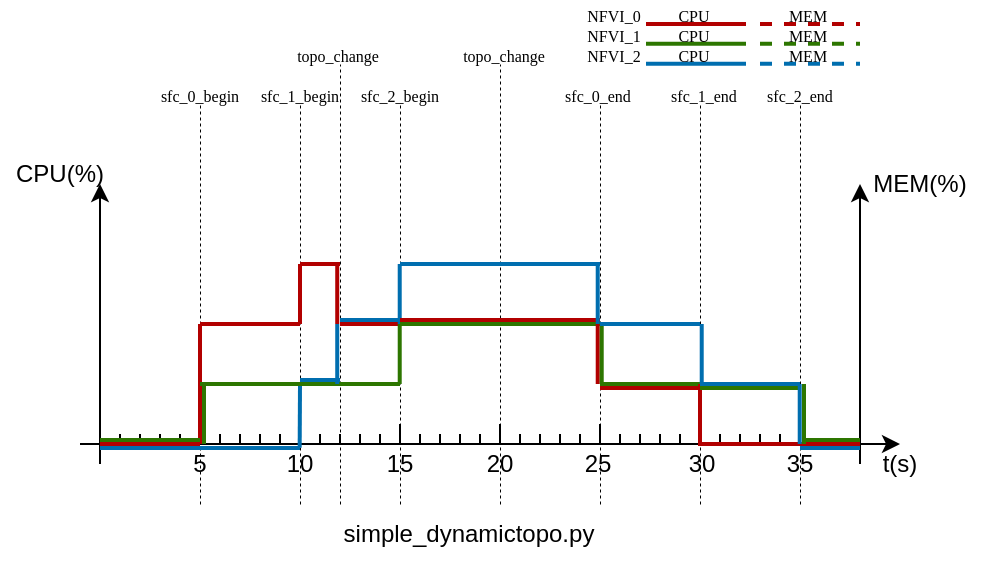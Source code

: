 <mxfile version="26.1.1">
  <diagram name="第 1 页" id="WEnF7P9KMiBjaiylGjio">
    <mxGraphModel dx="679" dy="395" grid="1" gridSize="10" guides="1" tooltips="1" connect="1" arrows="1" fold="1" page="1" pageScale="1" pageWidth="827" pageHeight="1169" math="0" shadow="0">
      <root>
        <mxCell id="0" />
        <mxCell id="1" parent="0" />
        <mxCell id="u4J33HEfiw3ZInKi7dee-1" value="" style="endArrow=classic;html=1;rounded=0;" parent="1" edge="1">
          <mxGeometry width="50" height="50" relative="1" as="geometry">
            <mxPoint x="50" y="230" as="sourcePoint" />
            <mxPoint x="460" y="230" as="targetPoint" />
          </mxGeometry>
        </mxCell>
        <mxCell id="u4J33HEfiw3ZInKi7dee-2" value="" style="endArrow=classic;html=1;rounded=0;" parent="1" edge="1">
          <mxGeometry width="50" height="50" relative="1" as="geometry">
            <mxPoint x="60" y="240" as="sourcePoint" />
            <mxPoint x="60" y="100" as="targetPoint" />
          </mxGeometry>
        </mxCell>
        <mxCell id="u4J33HEfiw3ZInKi7dee-3" value="t(s)" style="text;html=1;align=center;verticalAlign=middle;whiteSpace=wrap;rounded=0;" parent="1" vertex="1">
          <mxGeometry x="450" y="230" width="20" height="20" as="geometry" />
        </mxCell>
        <mxCell id="u4J33HEfiw3ZInKi7dee-4" value="CPU(%)" style="text;html=1;align=center;verticalAlign=middle;whiteSpace=wrap;rounded=0;" parent="1" vertex="1">
          <mxGeometry x="10" y="80" width="60" height="30" as="geometry" />
        </mxCell>
        <mxCell id="u4J33HEfiw3ZInKi7dee-5" value="" style="endArrow=none;html=1;rounded=0;" parent="1" edge="1">
          <mxGeometry width="50" height="50" relative="1" as="geometry">
            <mxPoint x="70" y="230" as="sourcePoint" />
            <mxPoint x="70" y="225" as="targetPoint" />
          </mxGeometry>
        </mxCell>
        <mxCell id="u4J33HEfiw3ZInKi7dee-7" value="" style="endArrow=none;html=1;rounded=0;" parent="1" edge="1">
          <mxGeometry width="50" height="50" relative="1" as="geometry">
            <mxPoint x="80" y="230" as="sourcePoint" />
            <mxPoint x="80" y="225" as="targetPoint" />
          </mxGeometry>
        </mxCell>
        <mxCell id="u4J33HEfiw3ZInKi7dee-8" value="" style="endArrow=none;html=1;rounded=0;" parent="1" edge="1">
          <mxGeometry width="50" height="50" relative="1" as="geometry">
            <mxPoint x="90" y="230" as="sourcePoint" />
            <mxPoint x="90" y="225" as="targetPoint" />
          </mxGeometry>
        </mxCell>
        <mxCell id="u4J33HEfiw3ZInKi7dee-9" value="" style="endArrow=none;html=1;rounded=0;" parent="1" edge="1">
          <mxGeometry width="50" height="50" relative="1" as="geometry">
            <mxPoint x="100" y="230" as="sourcePoint" />
            <mxPoint x="100" y="225" as="targetPoint" />
          </mxGeometry>
        </mxCell>
        <mxCell id="u4J33HEfiw3ZInKi7dee-10" value="" style="endArrow=none;html=1;rounded=0;" parent="1" edge="1">
          <mxGeometry width="50" height="50" relative="1" as="geometry">
            <mxPoint x="110" y="230" as="sourcePoint" />
            <mxPoint x="110" y="220" as="targetPoint" />
          </mxGeometry>
        </mxCell>
        <mxCell id="u4J33HEfiw3ZInKi7dee-11" value="" style="endArrow=none;html=1;rounded=0;" parent="1" edge="1">
          <mxGeometry width="50" height="50" relative="1" as="geometry">
            <mxPoint x="120" y="230" as="sourcePoint" />
            <mxPoint x="120" y="225" as="targetPoint" />
          </mxGeometry>
        </mxCell>
        <mxCell id="u4J33HEfiw3ZInKi7dee-12" value="" style="endArrow=none;html=1;rounded=0;" parent="1" edge="1">
          <mxGeometry width="50" height="50" relative="1" as="geometry">
            <mxPoint x="130" y="230" as="sourcePoint" />
            <mxPoint x="130" y="225" as="targetPoint" />
          </mxGeometry>
        </mxCell>
        <mxCell id="u4J33HEfiw3ZInKi7dee-13" value="" style="endArrow=none;html=1;rounded=0;" parent="1" edge="1">
          <mxGeometry width="50" height="50" relative="1" as="geometry">
            <mxPoint x="140" y="230" as="sourcePoint" />
            <mxPoint x="140" y="225" as="targetPoint" />
          </mxGeometry>
        </mxCell>
        <mxCell id="u4J33HEfiw3ZInKi7dee-14" value="" style="endArrow=none;html=1;rounded=0;" parent="1" edge="1">
          <mxGeometry width="50" height="50" relative="1" as="geometry">
            <mxPoint x="150" y="230" as="sourcePoint" />
            <mxPoint x="150" y="225" as="targetPoint" />
          </mxGeometry>
        </mxCell>
        <mxCell id="u4J33HEfiw3ZInKi7dee-15" value="" style="endArrow=none;html=1;rounded=0;" parent="1" edge="1">
          <mxGeometry width="50" height="50" relative="1" as="geometry">
            <mxPoint x="160" y="230" as="sourcePoint" />
            <mxPoint x="160" y="220" as="targetPoint" />
          </mxGeometry>
        </mxCell>
        <mxCell id="u4J33HEfiw3ZInKi7dee-16" value="" style="endArrow=none;html=1;rounded=0;" parent="1" edge="1">
          <mxGeometry width="50" height="50" relative="1" as="geometry">
            <mxPoint x="170" y="230" as="sourcePoint" />
            <mxPoint x="170" y="225" as="targetPoint" />
          </mxGeometry>
        </mxCell>
        <mxCell id="u4J33HEfiw3ZInKi7dee-17" value="" style="endArrow=none;html=1;rounded=0;" parent="1" edge="1">
          <mxGeometry width="50" height="50" relative="1" as="geometry">
            <mxPoint x="180" y="230" as="sourcePoint" />
            <mxPoint x="180" y="225" as="targetPoint" />
          </mxGeometry>
        </mxCell>
        <mxCell id="u4J33HEfiw3ZInKi7dee-18" value="" style="endArrow=none;html=1;rounded=0;" parent="1" edge="1">
          <mxGeometry width="50" height="50" relative="1" as="geometry">
            <mxPoint x="190" y="230" as="sourcePoint" />
            <mxPoint x="190" y="225" as="targetPoint" />
          </mxGeometry>
        </mxCell>
        <mxCell id="u4J33HEfiw3ZInKi7dee-19" value="" style="endArrow=none;html=1;rounded=0;" parent="1" edge="1">
          <mxGeometry width="50" height="50" relative="1" as="geometry">
            <mxPoint x="200" y="230" as="sourcePoint" />
            <mxPoint x="200" y="225" as="targetPoint" />
          </mxGeometry>
        </mxCell>
        <mxCell id="u4J33HEfiw3ZInKi7dee-20" value="" style="endArrow=none;html=1;rounded=0;" parent="1" edge="1">
          <mxGeometry width="50" height="50" relative="1" as="geometry">
            <mxPoint x="210" y="230" as="sourcePoint" />
            <mxPoint x="210" y="220" as="targetPoint" />
          </mxGeometry>
        </mxCell>
        <mxCell id="u4J33HEfiw3ZInKi7dee-21" value="" style="endArrow=none;html=1;rounded=0;" parent="1" edge="1">
          <mxGeometry width="50" height="50" relative="1" as="geometry">
            <mxPoint x="220" y="230" as="sourcePoint" />
            <mxPoint x="220" y="225" as="targetPoint" />
          </mxGeometry>
        </mxCell>
        <mxCell id="u4J33HEfiw3ZInKi7dee-22" value="5" style="text;html=1;align=center;verticalAlign=middle;whiteSpace=wrap;rounded=0;" parent="1" vertex="1">
          <mxGeometry x="105" y="235" width="10" height="10" as="geometry" />
        </mxCell>
        <mxCell id="u4J33HEfiw3ZInKi7dee-23" value="" style="endArrow=none;html=1;rounded=0;" parent="1" edge="1">
          <mxGeometry width="50" height="50" relative="1" as="geometry">
            <mxPoint x="230" y="230" as="sourcePoint" />
            <mxPoint x="230" y="225" as="targetPoint" />
          </mxGeometry>
        </mxCell>
        <mxCell id="u4J33HEfiw3ZInKi7dee-24" value="" style="endArrow=none;html=1;rounded=0;" parent="1" edge="1">
          <mxGeometry width="50" height="50" relative="1" as="geometry">
            <mxPoint x="240" y="230" as="sourcePoint" />
            <mxPoint x="240" y="225" as="targetPoint" />
          </mxGeometry>
        </mxCell>
        <mxCell id="u4J33HEfiw3ZInKi7dee-25" value="" style="endArrow=none;html=1;rounded=0;" parent="1" edge="1">
          <mxGeometry width="50" height="50" relative="1" as="geometry">
            <mxPoint x="250" y="230" as="sourcePoint" />
            <mxPoint x="250" y="225" as="targetPoint" />
          </mxGeometry>
        </mxCell>
        <mxCell id="u4J33HEfiw3ZInKi7dee-26" value="" style="endArrow=none;html=1;rounded=0;" parent="1" edge="1">
          <mxGeometry width="50" height="50" relative="1" as="geometry">
            <mxPoint x="260" y="230" as="sourcePoint" />
            <mxPoint x="260" y="220" as="targetPoint" />
          </mxGeometry>
        </mxCell>
        <mxCell id="u4J33HEfiw3ZInKi7dee-27" value="" style="endArrow=none;html=1;rounded=0;" parent="1" edge="1">
          <mxGeometry width="50" height="50" relative="1" as="geometry">
            <mxPoint x="270" y="230" as="sourcePoint" />
            <mxPoint x="270" y="225" as="targetPoint" />
          </mxGeometry>
        </mxCell>
        <mxCell id="u4J33HEfiw3ZInKi7dee-28" value="" style="endArrow=none;html=1;rounded=0;" parent="1" edge="1">
          <mxGeometry width="50" height="50" relative="1" as="geometry">
            <mxPoint x="280" y="230" as="sourcePoint" />
            <mxPoint x="280" y="225" as="targetPoint" />
          </mxGeometry>
        </mxCell>
        <mxCell id="u4J33HEfiw3ZInKi7dee-29" value="" style="endArrow=none;html=1;rounded=0;" parent="1" edge="1">
          <mxGeometry width="50" height="50" relative="1" as="geometry">
            <mxPoint x="290" y="230" as="sourcePoint" />
            <mxPoint x="290" y="225" as="targetPoint" />
          </mxGeometry>
        </mxCell>
        <mxCell id="u4J33HEfiw3ZInKi7dee-31" value="10" style="text;html=1;align=center;verticalAlign=middle;whiteSpace=wrap;rounded=0;" parent="1" vertex="1">
          <mxGeometry x="155" y="235" width="10" height="10" as="geometry" />
        </mxCell>
        <mxCell id="u4J33HEfiw3ZInKi7dee-32" value="15" style="text;html=1;align=center;verticalAlign=middle;whiteSpace=wrap;rounded=0;" parent="1" vertex="1">
          <mxGeometry x="205" y="235" width="10" height="10" as="geometry" />
        </mxCell>
        <mxCell id="u4J33HEfiw3ZInKi7dee-33" value="20" style="text;html=1;align=center;verticalAlign=middle;whiteSpace=wrap;rounded=0;" parent="1" vertex="1">
          <mxGeometry x="255" y="235" width="10" height="10" as="geometry" />
        </mxCell>
        <mxCell id="u4J33HEfiw3ZInKi7dee-34" value="" style="endArrow=none;html=1;rounded=0;" parent="1" edge="1">
          <mxGeometry width="50" height="50" relative="1" as="geometry">
            <mxPoint x="300" y="230" as="sourcePoint" />
            <mxPoint x="300" y="225" as="targetPoint" />
          </mxGeometry>
        </mxCell>
        <mxCell id="u4J33HEfiw3ZInKi7dee-35" value="" style="endArrow=none;html=1;rounded=0;" parent="1" edge="1">
          <mxGeometry width="50" height="50" relative="1" as="geometry">
            <mxPoint x="310" y="230" as="sourcePoint" />
            <mxPoint x="310" y="220" as="targetPoint" />
          </mxGeometry>
        </mxCell>
        <mxCell id="u4J33HEfiw3ZInKi7dee-36" value="" style="endArrow=none;html=1;rounded=0;" parent="1" edge="1">
          <mxGeometry width="50" height="50" relative="1" as="geometry">
            <mxPoint x="320" y="230" as="sourcePoint" />
            <mxPoint x="320" y="225" as="targetPoint" />
          </mxGeometry>
        </mxCell>
        <mxCell id="u4J33HEfiw3ZInKi7dee-37" value="" style="endArrow=none;html=1;rounded=0;" parent="1" edge="1">
          <mxGeometry width="50" height="50" relative="1" as="geometry">
            <mxPoint x="330" y="230" as="sourcePoint" />
            <mxPoint x="330" y="225" as="targetPoint" />
          </mxGeometry>
        </mxCell>
        <mxCell id="u4J33HEfiw3ZInKi7dee-38" value="" style="endArrow=none;html=1;rounded=0;" parent="1" edge="1">
          <mxGeometry width="50" height="50" relative="1" as="geometry">
            <mxPoint x="340" y="230" as="sourcePoint" />
            <mxPoint x="340" y="225" as="targetPoint" />
          </mxGeometry>
        </mxCell>
        <mxCell id="u4J33HEfiw3ZInKi7dee-39" value="" style="endArrow=none;html=1;rounded=0;" parent="1" edge="1">
          <mxGeometry width="50" height="50" relative="1" as="geometry">
            <mxPoint x="350" y="230" as="sourcePoint" />
            <mxPoint x="350" y="225" as="targetPoint" />
          </mxGeometry>
        </mxCell>
        <mxCell id="u4J33HEfiw3ZInKi7dee-40" value="" style="endArrow=none;html=1;rounded=0;" parent="1" edge="1">
          <mxGeometry width="50" height="50" relative="1" as="geometry">
            <mxPoint x="360" y="230" as="sourcePoint" />
            <mxPoint x="360" y="220" as="targetPoint" />
          </mxGeometry>
        </mxCell>
        <mxCell id="u4J33HEfiw3ZInKi7dee-41" value="25" style="text;html=1;align=center;verticalAlign=middle;whiteSpace=wrap;rounded=0;" parent="1" vertex="1">
          <mxGeometry x="304" y="235" width="10" height="10" as="geometry" />
        </mxCell>
        <mxCell id="u4J33HEfiw3ZInKi7dee-42" value="30" style="text;html=1;align=center;verticalAlign=middle;whiteSpace=wrap;rounded=0;" parent="1" vertex="1">
          <mxGeometry x="356" y="235" width="10" height="10" as="geometry" />
        </mxCell>
        <mxCell id="u4J33HEfiw3ZInKi7dee-43" value="" style="endArrow=none;html=1;strokeWidth=2;rounded=0;fillColor=#e51400;strokeColor=#B20000;" parent="1" edge="1">
          <mxGeometry width="50" height="50" relative="1" as="geometry">
            <mxPoint x="333" y="20" as="sourcePoint" />
            <mxPoint x="383" y="20" as="targetPoint" />
          </mxGeometry>
        </mxCell>
        <mxCell id="u4J33HEfiw3ZInKi7dee-44" value="" style="endArrow=classic;html=1;rounded=0;" parent="1" edge="1">
          <mxGeometry width="50" height="50" relative="1" as="geometry">
            <mxPoint x="440" y="240" as="sourcePoint" />
            <mxPoint x="440" y="100" as="targetPoint" />
          </mxGeometry>
        </mxCell>
        <mxCell id="u4J33HEfiw3ZInKi7dee-45" value="MEM(%)" style="text;html=1;align=center;verticalAlign=middle;whiteSpace=wrap;rounded=0;" parent="1" vertex="1">
          <mxGeometry x="440" y="90" width="60" height="20" as="geometry" />
        </mxCell>
        <mxCell id="u4J33HEfiw3ZInKi7dee-46" value="" style="endArrow=none;dashed=1;html=1;rounded=0;strokeWidth=0.5;" parent="1" edge="1">
          <mxGeometry width="50" height="50" relative="1" as="geometry">
            <mxPoint x="110" y="260" as="sourcePoint" />
            <mxPoint x="110" y="60" as="targetPoint" />
          </mxGeometry>
        </mxCell>
        <mxCell id="u4J33HEfiw3ZInKi7dee-47" value="" style="endArrow=none;dashed=1;html=1;rounded=0;strokeWidth=0.5;" parent="1" edge="1">
          <mxGeometry width="50" height="50" relative="1" as="geometry">
            <mxPoint x="310" y="260" as="sourcePoint" />
            <mxPoint x="310" y="60" as="targetPoint" />
          </mxGeometry>
        </mxCell>
        <mxCell id="u4J33HEfiw3ZInKi7dee-48" value="" style="endArrow=none;dashed=1;html=1;rounded=0;strokeWidth=0.5;" parent="1" edge="1">
          <mxGeometry width="50" height="50" relative="1" as="geometry">
            <mxPoint x="160" y="260" as="sourcePoint" />
            <mxPoint x="160" y="60" as="targetPoint" />
          </mxGeometry>
        </mxCell>
        <mxCell id="u4J33HEfiw3ZInKi7dee-49" value="" style="endArrow=none;dashed=1;html=1;rounded=0;strokeWidth=0.5;" parent="1" edge="1">
          <mxGeometry width="50" height="50" relative="1" as="geometry">
            <mxPoint x="360" y="260" as="sourcePoint" />
            <mxPoint x="360" y="60" as="targetPoint" />
          </mxGeometry>
        </mxCell>
        <mxCell id="u4J33HEfiw3ZInKi7dee-50" value="" style="endArrow=none;dashed=1;html=1;rounded=0;strokeWidth=0.5;" parent="1" edge="1">
          <mxGeometry width="50" height="50" relative="1" as="geometry">
            <mxPoint x="210" y="260" as="sourcePoint" />
            <mxPoint x="210" y="60" as="targetPoint" />
          </mxGeometry>
        </mxCell>
        <mxCell id="u4J33HEfiw3ZInKi7dee-51" value="" style="endArrow=none;dashed=1;html=1;rounded=0;strokeWidth=0.5;" parent="1" edge="1">
          <mxGeometry width="50" height="50" relative="1" as="geometry">
            <mxPoint x="410" y="260" as="sourcePoint" />
            <mxPoint x="410" y="60" as="targetPoint" />
          </mxGeometry>
        </mxCell>
        <mxCell id="u4J33HEfiw3ZInKi7dee-52" value="" style="endArrow=none;html=1;rounded=0;" parent="1" edge="1">
          <mxGeometry width="50" height="50" relative="1" as="geometry">
            <mxPoint x="370" y="230" as="sourcePoint" />
            <mxPoint x="370" y="225" as="targetPoint" />
          </mxGeometry>
        </mxCell>
        <mxCell id="u4J33HEfiw3ZInKi7dee-53" value="" style="endArrow=none;html=1;rounded=0;" parent="1" edge="1">
          <mxGeometry width="50" height="50" relative="1" as="geometry">
            <mxPoint x="380" y="230" as="sourcePoint" />
            <mxPoint x="380" y="225" as="targetPoint" />
          </mxGeometry>
        </mxCell>
        <mxCell id="u4J33HEfiw3ZInKi7dee-54" value="" style="endArrow=none;html=1;rounded=0;" parent="1" edge="1">
          <mxGeometry width="50" height="50" relative="1" as="geometry">
            <mxPoint x="390" y="230" as="sourcePoint" />
            <mxPoint x="390" y="225" as="targetPoint" />
          </mxGeometry>
        </mxCell>
        <mxCell id="u4J33HEfiw3ZInKi7dee-55" value="" style="endArrow=none;html=1;rounded=0;" parent="1" edge="1">
          <mxGeometry width="50" height="50" relative="1" as="geometry">
            <mxPoint x="400" y="230" as="sourcePoint" />
            <mxPoint x="400" y="225" as="targetPoint" />
          </mxGeometry>
        </mxCell>
        <mxCell id="u4J33HEfiw3ZInKi7dee-56" value="" style="endArrow=none;html=1;rounded=0;" parent="1" edge="1">
          <mxGeometry width="50" height="50" relative="1" as="geometry">
            <mxPoint x="410" y="230" as="sourcePoint" />
            <mxPoint x="410" y="220" as="targetPoint" />
          </mxGeometry>
        </mxCell>
        <mxCell id="u4J33HEfiw3ZInKi7dee-57" value="35" style="text;html=1;align=center;verticalAlign=middle;whiteSpace=wrap;rounded=0;" parent="1" vertex="1">
          <mxGeometry x="405" y="235" width="10" height="10" as="geometry" />
        </mxCell>
        <mxCell id="u4J33HEfiw3ZInKi7dee-58" value="&lt;font style=&quot;font-size: 8px;&quot; face=&quot;Times New Roman&quot;&gt;sfc_0_begin&lt;/font&gt;" style="text;html=1;align=center;verticalAlign=middle;whiteSpace=wrap;rounded=0;" parent="1" vertex="1">
          <mxGeometry x="86.25" y="50" width="47.5" height="10" as="geometry" />
        </mxCell>
        <mxCell id="u4J33HEfiw3ZInKi7dee-59" value="&lt;font style=&quot;font-size: 8px;&quot; face=&quot;Times New Roman&quot;&gt;sfc_0_end&lt;/font&gt;" style="text;html=1;align=center;verticalAlign=middle;whiteSpace=wrap;rounded=0;" parent="1" vertex="1">
          <mxGeometry x="285.25" y="50" width="47.5" height="10" as="geometry" />
        </mxCell>
        <mxCell id="u4J33HEfiw3ZInKi7dee-60" value="&lt;font style=&quot;font-size: 8px;&quot; face=&quot;Times New Roman&quot;&gt;sfc_1_begin&lt;/font&gt;" style="text;html=1;align=center;verticalAlign=middle;whiteSpace=wrap;rounded=0;" parent="1" vertex="1">
          <mxGeometry x="136.25" y="50" width="47.5" height="10" as="geometry" />
        </mxCell>
        <mxCell id="u4J33HEfiw3ZInKi7dee-62" value="&lt;font style=&quot;font-size: 8px;&quot; face=&quot;Times New Roman&quot;&gt;sfc_1_end&lt;/font&gt;" style="text;html=1;align=center;verticalAlign=middle;whiteSpace=wrap;rounded=0;" parent="1" vertex="1">
          <mxGeometry x="338" y="50" width="47.5" height="10" as="geometry" />
        </mxCell>
        <mxCell id="u4J33HEfiw3ZInKi7dee-64" value="&lt;font style=&quot;font-size: 8px;&quot; face=&quot;Times New Roman&quot;&gt;sfc_2_begin&lt;/font&gt;" style="text;html=1;align=center;verticalAlign=middle;whiteSpace=wrap;rounded=0;" parent="1" vertex="1">
          <mxGeometry x="186.25" y="50" width="47.5" height="10" as="geometry" />
        </mxCell>
        <mxCell id="u4J33HEfiw3ZInKi7dee-65" value="&lt;font style=&quot;font-size: 8px;&quot; face=&quot;Times New Roman&quot;&gt;sfc_2_end&lt;/font&gt;" style="text;html=1;align=center;verticalAlign=middle;whiteSpace=wrap;rounded=0;" parent="1" vertex="1">
          <mxGeometry x="385.5" y="50" width="47.5" height="10" as="geometry" />
        </mxCell>
        <mxCell id="u4J33HEfiw3ZInKi7dee-66" value="" style="endArrow=none;dashed=1;html=1;rounded=0;strokeWidth=0.5;" parent="1" edge="1">
          <mxGeometry width="50" height="50" relative="1" as="geometry">
            <mxPoint x="180" y="260" as="sourcePoint" />
            <mxPoint x="180" y="40" as="targetPoint" />
          </mxGeometry>
        </mxCell>
        <mxCell id="u4J33HEfiw3ZInKi7dee-67" value="" style="endArrow=none;dashed=1;html=1;rounded=0;strokeWidth=0.5;" parent="1" edge="1">
          <mxGeometry width="50" height="50" relative="1" as="geometry">
            <mxPoint x="260" y="260" as="sourcePoint" />
            <mxPoint x="260" y="40" as="targetPoint" />
          </mxGeometry>
        </mxCell>
        <mxCell id="u4J33HEfiw3ZInKi7dee-68" value="&lt;font style=&quot;font-size: 8px;&quot; face=&quot;Times New Roman&quot;&gt;topo_change&lt;/font&gt;" style="text;html=1;align=center;verticalAlign=middle;whiteSpace=wrap;rounded=0;" parent="1" vertex="1">
          <mxGeometry x="155" y="30" width="47.5" height="10" as="geometry" />
        </mxCell>
        <mxCell id="u4J33HEfiw3ZInKi7dee-69" value="&lt;font style=&quot;font-size: 8px;&quot; face=&quot;Times New Roman&quot;&gt;topo_change&lt;/font&gt;" style="text;html=1;align=center;verticalAlign=middle;whiteSpace=wrap;rounded=0;" parent="1" vertex="1">
          <mxGeometry x="237.75" y="30" width="47.5" height="10" as="geometry" />
        </mxCell>
        <mxCell id="u4J33HEfiw3ZInKi7dee-79" value="&lt;font style=&quot;font-size: 8px;&quot; face=&quot;Times New Roman&quot;&gt;NFVI_0&lt;/font&gt;" style="text;html=1;align=center;verticalAlign=middle;whiteSpace=wrap;rounded=0;" parent="1" vertex="1">
          <mxGeometry x="292.5" y="10" width="47.5" height="10" as="geometry" />
        </mxCell>
        <mxCell id="u4J33HEfiw3ZInKi7dee-80" value="&lt;font style=&quot;font-size: 8px;&quot; face=&quot;Times New Roman&quot;&gt;NFVI_1&lt;/font&gt;" style="text;html=1;align=center;verticalAlign=middle;whiteSpace=wrap;rounded=0;" parent="1" vertex="1">
          <mxGeometry x="292.5" y="20" width="47.5" height="10" as="geometry" />
        </mxCell>
        <mxCell id="u4J33HEfiw3ZInKi7dee-81" value="" style="endArrow=none;html=1;strokeWidth=2;rounded=0;fillColor=#60a917;strokeColor=#2D7600;" parent="1" edge="1">
          <mxGeometry width="50" height="50" relative="1" as="geometry">
            <mxPoint x="333" y="29.9" as="sourcePoint" />
            <mxPoint x="383" y="29.9" as="targetPoint" />
          </mxGeometry>
        </mxCell>
        <mxCell id="u4J33HEfiw3ZInKi7dee-82" value="&lt;font style=&quot;font-size: 8px;&quot; face=&quot;Times New Roman&quot;&gt;NFVI_2&lt;/font&gt;" style="text;html=1;align=center;verticalAlign=middle;whiteSpace=wrap;rounded=0;" parent="1" vertex="1">
          <mxGeometry x="292.5" y="30" width="47.5" height="10" as="geometry" />
        </mxCell>
        <mxCell id="u4J33HEfiw3ZInKi7dee-83" value="" style="endArrow=none;html=1;strokeWidth=2;rounded=0;fillColor=#1ba1e2;strokeColor=#006EAF;" parent="1" edge="1">
          <mxGeometry width="50" height="50" relative="1" as="geometry">
            <mxPoint x="333" y="39.9" as="sourcePoint" />
            <mxPoint x="383" y="39.9" as="targetPoint" />
          </mxGeometry>
        </mxCell>
        <mxCell id="u4J33HEfiw3ZInKi7dee-84" value="" style="endArrow=none;html=1;strokeWidth=2;rounded=0;fillColor=#e51400;strokeColor=#B20000;dashed=1;" parent="1" edge="1">
          <mxGeometry width="50" height="50" relative="1" as="geometry">
            <mxPoint x="390" y="20" as="sourcePoint" />
            <mxPoint x="440" y="20" as="targetPoint" />
          </mxGeometry>
        </mxCell>
        <mxCell id="u4J33HEfiw3ZInKi7dee-85" value="" style="endArrow=none;html=1;strokeWidth=2;rounded=0;fillColor=#60a917;strokeColor=#2D7600;dashed=1;" parent="1" edge="1">
          <mxGeometry width="50" height="50" relative="1" as="geometry">
            <mxPoint x="390" y="29.9" as="sourcePoint" />
            <mxPoint x="440" y="29.9" as="targetPoint" />
          </mxGeometry>
        </mxCell>
        <mxCell id="u4J33HEfiw3ZInKi7dee-86" value="" style="endArrow=none;html=1;strokeWidth=2;rounded=0;fillColor=#1ba1e2;strokeColor=#006EAF;dashed=1;" parent="1" edge="1">
          <mxGeometry width="50" height="50" relative="1" as="geometry">
            <mxPoint x="390" y="39.9" as="sourcePoint" />
            <mxPoint x="440" y="39.9" as="targetPoint" />
          </mxGeometry>
        </mxCell>
        <mxCell id="u4J33HEfiw3ZInKi7dee-87" value="&lt;font style=&quot;font-size: 8px;&quot; face=&quot;Times New Roman&quot;&gt;CPU&lt;/font&gt;" style="text;html=1;align=center;verticalAlign=middle;whiteSpace=wrap;rounded=0;" parent="1" vertex="1">
          <mxGeometry x="333" y="10" width="47.5" height="10" as="geometry" />
        </mxCell>
        <mxCell id="u4J33HEfiw3ZInKi7dee-88" value="&lt;font style=&quot;font-size: 8px;&quot; face=&quot;Times New Roman&quot;&gt;CPU&lt;/font&gt;" style="text;html=1;align=center;verticalAlign=middle;whiteSpace=wrap;rounded=0;" parent="1" vertex="1">
          <mxGeometry x="333" y="20" width="47.5" height="10" as="geometry" />
        </mxCell>
        <mxCell id="u4J33HEfiw3ZInKi7dee-89" value="&lt;font style=&quot;font-size: 8px;&quot; face=&quot;Times New Roman&quot;&gt;CPU&lt;/font&gt;" style="text;html=1;align=center;verticalAlign=middle;whiteSpace=wrap;rounded=0;" parent="1" vertex="1">
          <mxGeometry x="333" y="30" width="47.5" height="10" as="geometry" />
        </mxCell>
        <mxCell id="u4J33HEfiw3ZInKi7dee-90" value="&lt;font style=&quot;font-size: 8px;&quot; face=&quot;Times New Roman&quot;&gt;MEM&lt;/font&gt;" style="text;html=1;align=center;verticalAlign=middle;whiteSpace=wrap;rounded=0;" parent="1" vertex="1">
          <mxGeometry x="390" y="10" width="47.5" height="10" as="geometry" />
        </mxCell>
        <mxCell id="u4J33HEfiw3ZInKi7dee-91" value="&lt;font style=&quot;font-size: 8px;&quot; face=&quot;Times New Roman&quot;&gt;MEM&lt;/font&gt;" style="text;html=1;align=center;verticalAlign=middle;whiteSpace=wrap;rounded=0;" parent="1" vertex="1">
          <mxGeometry x="390" y="20" width="47.5" height="10" as="geometry" />
        </mxCell>
        <mxCell id="u4J33HEfiw3ZInKi7dee-92" value="&lt;font style=&quot;font-size: 8px;&quot; face=&quot;Times New Roman&quot;&gt;MEM&lt;/font&gt;" style="text;html=1;align=center;verticalAlign=middle;whiteSpace=wrap;rounded=0;" parent="1" vertex="1">
          <mxGeometry x="390" y="30" width="47.5" height="10" as="geometry" />
        </mxCell>
        <mxCell id="u4J33HEfiw3ZInKi7dee-95" value="" style="endArrow=none;html=1;strokeWidth=2;rounded=0;fillColor=#e51400;strokeColor=#B20000;" parent="1" edge="1">
          <mxGeometry width="50" height="50" relative="1" as="geometry">
            <mxPoint x="60" y="230" as="sourcePoint" />
            <mxPoint x="110" y="230" as="targetPoint" />
          </mxGeometry>
        </mxCell>
        <mxCell id="u4J33HEfiw3ZInKi7dee-96" value="" style="endArrow=none;html=1;strokeWidth=2;rounded=0;fillColor=#e51400;strokeColor=#B20000;" parent="1" edge="1">
          <mxGeometry width="50" height="50" relative="1" as="geometry">
            <mxPoint x="110" y="230" as="sourcePoint" />
            <mxPoint x="110" y="170" as="targetPoint" />
          </mxGeometry>
        </mxCell>
        <mxCell id="u4J33HEfiw3ZInKi7dee-97" value="" style="endArrow=none;html=1;strokeWidth=2;rounded=0;fillColor=#60a917;strokeColor=#2D7600;" parent="1" edge="1">
          <mxGeometry width="50" height="50" relative="1" as="geometry">
            <mxPoint x="60" y="228" as="sourcePoint" />
            <mxPoint x="110" y="228" as="targetPoint" />
          </mxGeometry>
        </mxCell>
        <mxCell id="u4J33HEfiw3ZInKi7dee-98" value="" style="endArrow=none;html=1;strokeWidth=2;rounded=0;fillColor=#1ba1e2;strokeColor=#006EAF;" parent="1" edge="1">
          <mxGeometry width="50" height="50" relative="1" as="geometry">
            <mxPoint x="60" y="232" as="sourcePoint" />
            <mxPoint x="160" y="232" as="targetPoint" />
          </mxGeometry>
        </mxCell>
        <mxCell id="u4J33HEfiw3ZInKi7dee-99" value="" style="endArrow=none;html=1;strokeWidth=2;rounded=0;fillColor=#60a917;strokeColor=#2D7600;" parent="1" edge="1">
          <mxGeometry width="50" height="50" relative="1" as="geometry">
            <mxPoint x="112" y="200" as="sourcePoint" />
            <mxPoint x="112" y="230" as="targetPoint" />
          </mxGeometry>
        </mxCell>
        <mxCell id="u4J33HEfiw3ZInKi7dee-100" value="" style="endArrow=none;html=1;strokeWidth=2;rounded=0;fillColor=#e51400;strokeColor=#B20000;" parent="1" edge="1">
          <mxGeometry width="50" height="50" relative="1" as="geometry">
            <mxPoint x="160" y="170" as="sourcePoint" />
            <mxPoint x="110" y="170" as="targetPoint" />
          </mxGeometry>
        </mxCell>
        <mxCell id="u4J33HEfiw3ZInKi7dee-101" value="" style="endArrow=none;html=1;strokeWidth=2;rounded=0;fillColor=#e51400;strokeColor=#B20000;" parent="1" edge="1">
          <mxGeometry width="50" height="50" relative="1" as="geometry">
            <mxPoint x="160" y="170" as="sourcePoint" />
            <mxPoint x="160" y="140" as="targetPoint" />
          </mxGeometry>
        </mxCell>
        <mxCell id="u4J33HEfiw3ZInKi7dee-102" value="" style="endArrow=none;html=1;strokeWidth=2;rounded=0;fillColor=#1ba1e2;strokeColor=#006EAF;entryX=0.484;entryY=-0.319;entryDx=0;entryDy=0;entryPerimeter=0;" parent="1" target="u4J33HEfiw3ZInKi7dee-31" edge="1">
          <mxGeometry width="50" height="50" relative="1" as="geometry">
            <mxPoint x="160" y="200" as="sourcePoint" />
            <mxPoint x="160" y="230" as="targetPoint" />
          </mxGeometry>
        </mxCell>
        <mxCell id="u4J33HEfiw3ZInKi7dee-103" value="" style="endArrow=none;html=1;strokeWidth=2;rounded=0;fillColor=#e51400;strokeColor=#B20000;" parent="1" edge="1">
          <mxGeometry width="50" height="50" relative="1" as="geometry">
            <mxPoint x="180" y="140" as="sourcePoint" />
            <mxPoint x="160" y="140" as="targetPoint" />
          </mxGeometry>
        </mxCell>
        <mxCell id="u4J33HEfiw3ZInKi7dee-104" value="" style="endArrow=none;html=1;strokeWidth=2;rounded=0;fillColor=#e51400;strokeColor=#B20000;" parent="1" edge="1">
          <mxGeometry width="50" height="50" relative="1" as="geometry">
            <mxPoint x="178.61" y="170" as="sourcePoint" />
            <mxPoint x="178.61" y="140" as="targetPoint" />
          </mxGeometry>
        </mxCell>
        <mxCell id="u4J33HEfiw3ZInKi7dee-105" value="" style="endArrow=none;html=1;strokeWidth=2;rounded=0;fillColor=#60a917;strokeColor=#2D7600;" parent="1" edge="1">
          <mxGeometry width="50" height="50" relative="1" as="geometry">
            <mxPoint x="110" y="200" as="sourcePoint" />
            <mxPoint x="210" y="200" as="targetPoint" />
          </mxGeometry>
        </mxCell>
        <mxCell id="u4J33HEfiw3ZInKi7dee-107" value="" style="endArrow=none;html=1;strokeWidth=2;rounded=0;fillColor=#1ba1e2;strokeColor=#006EAF;" parent="1" edge="1">
          <mxGeometry width="50" height="50" relative="1" as="geometry">
            <mxPoint x="160" y="198" as="sourcePoint" />
            <mxPoint x="180" y="198" as="targetPoint" />
          </mxGeometry>
        </mxCell>
        <mxCell id="u4J33HEfiw3ZInKi7dee-108" value="" style="endArrow=none;html=1;strokeWidth=2;rounded=0;fillColor=#1ba1e2;strokeColor=#006EAF;" parent="1" edge="1">
          <mxGeometry width="50" height="50" relative="1" as="geometry">
            <mxPoint x="178.61" y="170" as="sourcePoint" />
            <mxPoint x="178.61" y="200" as="targetPoint" />
          </mxGeometry>
        </mxCell>
        <mxCell id="u4J33HEfiw3ZInKi7dee-109" value="" style="endArrow=none;html=1;strokeWidth=2;rounded=0;fillColor=#e51400;strokeColor=#B20000;" parent="1" edge="1">
          <mxGeometry width="50" height="50" relative="1" as="geometry">
            <mxPoint x="210" y="170" as="sourcePoint" />
            <mxPoint x="180" y="170" as="targetPoint" />
          </mxGeometry>
        </mxCell>
        <mxCell id="u4J33HEfiw3ZInKi7dee-110" value="" style="endArrow=none;html=1;strokeWidth=2;rounded=0;fillColor=#60a917;strokeColor=#2D7600;" parent="1" edge="1">
          <mxGeometry width="50" height="50" relative="1" as="geometry">
            <mxPoint x="209.86" y="170" as="sourcePoint" />
            <mxPoint x="209.86" y="200" as="targetPoint" />
          </mxGeometry>
        </mxCell>
        <mxCell id="u4J33HEfiw3ZInKi7dee-111" value="" style="endArrow=none;html=1;strokeWidth=2;rounded=0;fillColor=#1ba1e2;strokeColor=#006EAF;" parent="1" edge="1">
          <mxGeometry width="50" height="50" relative="1" as="geometry">
            <mxPoint x="180" y="168" as="sourcePoint" />
            <mxPoint x="210" y="168" as="targetPoint" />
          </mxGeometry>
        </mxCell>
        <mxCell id="u4J33HEfiw3ZInKi7dee-112" value="" style="endArrow=none;html=1;strokeWidth=2;rounded=0;fillColor=#1ba1e2;strokeColor=#006EAF;" parent="1" edge="1">
          <mxGeometry width="50" height="50" relative="1" as="geometry">
            <mxPoint x="209.86" y="140" as="sourcePoint" />
            <mxPoint x="209.86" y="170" as="targetPoint" />
          </mxGeometry>
        </mxCell>
        <mxCell id="u4J33HEfiw3ZInKi7dee-113" value="" style="endArrow=none;html=1;strokeWidth=2;rounded=0;fillColor=#1ba1e2;strokeColor=#006EAF;" parent="1" edge="1">
          <mxGeometry width="50" height="50" relative="1" as="geometry">
            <mxPoint x="210" y="140" as="sourcePoint" />
            <mxPoint x="310" y="140" as="targetPoint" />
          </mxGeometry>
        </mxCell>
        <mxCell id="u4J33HEfiw3ZInKi7dee-114" value="" style="endArrow=none;html=1;strokeWidth=2;rounded=0;fillColor=#60a917;strokeColor=#2D7600;" parent="1" edge="1">
          <mxGeometry width="50" height="50" relative="1" as="geometry">
            <mxPoint x="210" y="170" as="sourcePoint" />
            <mxPoint x="310" y="170" as="targetPoint" />
          </mxGeometry>
        </mxCell>
        <mxCell id="u4J33HEfiw3ZInKi7dee-115" value="" style="endArrow=none;html=1;strokeWidth=2;rounded=0;fillColor=#e51400;strokeColor=#B20000;" parent="1" edge="1">
          <mxGeometry width="50" height="50" relative="1" as="geometry">
            <mxPoint x="310" y="168" as="sourcePoint" />
            <mxPoint x="210" y="168" as="targetPoint" />
          </mxGeometry>
        </mxCell>
        <mxCell id="u4J33HEfiw3ZInKi7dee-116" value="" style="endArrow=none;html=1;strokeWidth=2;rounded=0;fillColor=#e51400;strokeColor=#B20000;" parent="1" edge="1">
          <mxGeometry width="50" height="50" relative="1" as="geometry">
            <mxPoint x="308.86" y="200" as="sourcePoint" />
            <mxPoint x="308.86" y="170" as="targetPoint" />
          </mxGeometry>
        </mxCell>
        <mxCell id="u4J33HEfiw3ZInKi7dee-117" value="" style="endArrow=none;html=1;strokeWidth=2;rounded=0;fillColor=#1ba1e2;strokeColor=#006EAF;" parent="1" edge="1">
          <mxGeometry width="50" height="50" relative="1" as="geometry">
            <mxPoint x="308.86" y="140" as="sourcePoint" />
            <mxPoint x="308.86" y="170" as="targetPoint" />
          </mxGeometry>
        </mxCell>
        <mxCell id="u4J33HEfiw3ZInKi7dee-118" value="" style="endArrow=none;html=1;strokeWidth=2;rounded=0;fillColor=#60a917;strokeColor=#2D7600;" parent="1" edge="1">
          <mxGeometry width="50" height="50" relative="1" as="geometry">
            <mxPoint x="310.86" y="170" as="sourcePoint" />
            <mxPoint x="310.86" y="200" as="targetPoint" />
          </mxGeometry>
        </mxCell>
        <mxCell id="u4J33HEfiw3ZInKi7dee-119" value="" style="endArrow=none;html=1;strokeWidth=2;rounded=0;fillColor=#1ba1e2;strokeColor=#006EAF;" parent="1" edge="1">
          <mxGeometry width="50" height="50" relative="1" as="geometry">
            <mxPoint x="310" y="170" as="sourcePoint" />
            <mxPoint x="360" y="170" as="targetPoint" />
          </mxGeometry>
        </mxCell>
        <mxCell id="u4J33HEfiw3ZInKi7dee-120" value="" style="endArrow=none;html=1;strokeWidth=2;rounded=0;fillColor=#60a917;strokeColor=#2D7600;" parent="1" edge="1">
          <mxGeometry width="50" height="50" relative="1" as="geometry">
            <mxPoint x="310" y="200" as="sourcePoint" />
            <mxPoint x="360" y="200" as="targetPoint" />
          </mxGeometry>
        </mxCell>
        <mxCell id="u4J33HEfiw3ZInKi7dee-122" value="" style="endArrow=none;html=1;strokeWidth=2;rounded=0;fillColor=#e51400;strokeColor=#B20000;" parent="1" edge="1">
          <mxGeometry width="50" height="50" relative="1" as="geometry">
            <mxPoint x="360" y="202" as="sourcePoint" />
            <mxPoint x="310" y="202" as="targetPoint" />
          </mxGeometry>
        </mxCell>
        <mxCell id="u4J33HEfiw3ZInKi7dee-123" value="" style="endArrow=none;html=1;strokeWidth=2;rounded=0;fillColor=#e51400;strokeColor=#B20000;" parent="1" edge="1">
          <mxGeometry width="50" height="50" relative="1" as="geometry">
            <mxPoint x="360" y="230" as="sourcePoint" />
            <mxPoint x="360" y="200" as="targetPoint" />
          </mxGeometry>
        </mxCell>
        <mxCell id="u4J33HEfiw3ZInKi7dee-124" value="" style="endArrow=none;html=1;strokeWidth=2;rounded=0;fillColor=#1ba1e2;strokeColor=#006EAF;" parent="1" edge="1">
          <mxGeometry width="50" height="50" relative="1" as="geometry">
            <mxPoint x="360.86" y="170" as="sourcePoint" />
            <mxPoint x="360.86" y="200" as="targetPoint" />
          </mxGeometry>
        </mxCell>
        <mxCell id="u4J33HEfiw3ZInKi7dee-125" value="" style="endArrow=none;html=1;strokeWidth=2;rounded=0;fillColor=#1ba1e2;strokeColor=#006EAF;" parent="1" edge="1">
          <mxGeometry width="50" height="50" relative="1" as="geometry">
            <mxPoint x="360" y="200" as="sourcePoint" />
            <mxPoint x="410" y="200" as="targetPoint" />
          </mxGeometry>
        </mxCell>
        <mxCell id="u4J33HEfiw3ZInKi7dee-126" value="" style="endArrow=none;html=1;strokeWidth=2;rounded=0;fillColor=#60a917;strokeColor=#2D7600;" parent="1" edge="1">
          <mxGeometry width="50" height="50" relative="1" as="geometry">
            <mxPoint x="360" y="202" as="sourcePoint" />
            <mxPoint x="410" y="202" as="targetPoint" />
          </mxGeometry>
        </mxCell>
        <mxCell id="u4J33HEfiw3ZInKi7dee-127" value="" style="endArrow=none;html=1;strokeWidth=2;rounded=0;fillColor=#e51400;strokeColor=#B20000;" parent="1" edge="1">
          <mxGeometry width="50" height="50" relative="1" as="geometry">
            <mxPoint x="440" y="230" as="sourcePoint" />
            <mxPoint x="359" y="230" as="targetPoint" />
          </mxGeometry>
        </mxCell>
        <mxCell id="u4J33HEfiw3ZInKi7dee-128" value="" style="endArrow=none;html=1;strokeWidth=2;rounded=0;fillColor=#1ba1e2;strokeColor=#006EAF;" parent="1" edge="1">
          <mxGeometry width="50" height="50" relative="1" as="geometry">
            <mxPoint x="409.86" y="200" as="sourcePoint" />
            <mxPoint x="409.86" y="230" as="targetPoint" />
          </mxGeometry>
        </mxCell>
        <mxCell id="u4J33HEfiw3ZInKi7dee-129" value="" style="endArrow=none;html=1;strokeWidth=2;rounded=0;fillColor=#60a917;strokeColor=#2D7600;" parent="1" edge="1">
          <mxGeometry width="50" height="50" relative="1" as="geometry">
            <mxPoint x="412" y="200" as="sourcePoint" />
            <mxPoint x="412" y="230" as="targetPoint" />
          </mxGeometry>
        </mxCell>
        <mxCell id="u4J33HEfiw3ZInKi7dee-130" value="" style="endArrow=none;html=1;strokeWidth=2;rounded=0;fillColor=#60a917;strokeColor=#2D7600;" parent="1" edge="1">
          <mxGeometry width="50" height="50" relative="1" as="geometry">
            <mxPoint x="412" y="228" as="sourcePoint" />
            <mxPoint x="440" y="228" as="targetPoint" />
          </mxGeometry>
        </mxCell>
        <mxCell id="u4J33HEfiw3ZInKi7dee-131" value="" style="endArrow=none;html=1;strokeWidth=2;rounded=0;fillColor=#1ba1e2;strokeColor=#006EAF;" parent="1" edge="1">
          <mxGeometry width="50" height="50" relative="1" as="geometry">
            <mxPoint x="440" y="232" as="sourcePoint" />
            <mxPoint x="410" y="232" as="targetPoint" />
          </mxGeometry>
        </mxCell>
        <mxCell id="JdlBe4hMC6MhtFGalVhK-1" value="&lt;div class=&quot;lake-content&quot;&gt;&lt;span class=&quot;ne-text&quot;&gt;simple_dynamictopo.py&lt;/span&gt;&lt;/div&gt;" style="text;html=1;align=center;verticalAlign=middle;whiteSpace=wrap;rounded=0;" vertex="1" parent="1">
          <mxGeometry x="169.25" y="260" width="150.75" height="30" as="geometry" />
        </mxCell>
      </root>
    </mxGraphModel>
  </diagram>
</mxfile>
